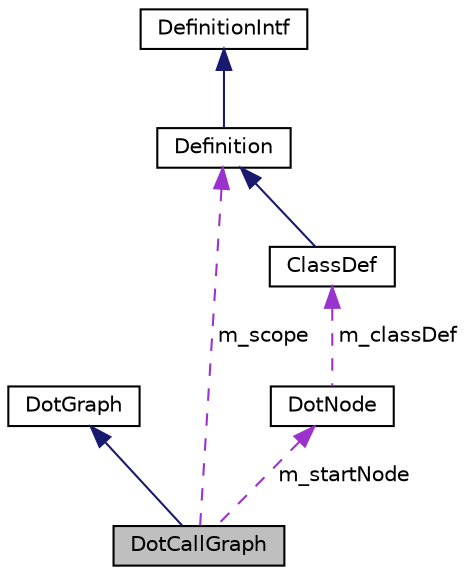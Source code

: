 digraph "DotCallGraph"
{
 // INTERACTIVE_SVG=YES
 // LATEX_PDF_SIZE
  edge [fontname="Helvetica",fontsize="10",labelfontname="Helvetica",labelfontsize="10"];
  node [fontname="Helvetica",fontsize="10",shape=record];
  Node1 [label="DotCallGraph",height=0.2,width=0.4,color="black", fillcolor="grey75", style="filled", fontcolor="black",tooltip="Representation of an call graph."];
  Node2 -> Node1 [dir="back",color="midnightblue",fontsize="10",style="solid",fontname="Helvetica"];
  Node2 [label="DotGraph",height=0.2,width=0.4,color="black", fillcolor="white", style="filled",URL="$d0/d32/class_dot_graph.html",tooltip="A dot graph."];
  Node3 -> Node1 [dir="back",color="darkorchid3",fontsize="10",style="dashed",label=" m_startNode" ,fontname="Helvetica"];
  Node3 [label="DotNode",height=0.2,width=0.4,color="black", fillcolor="white", style="filled",URL="$dd/d7e/class_dot_node.html",tooltip="A node in a dot graph."];
  Node4 -> Node3 [dir="back",color="darkorchid3",fontsize="10",style="dashed",label=" m_classDef" ,fontname="Helvetica"];
  Node4 [label="ClassDef",height=0.2,width=0.4,color="black", fillcolor="white", style="filled",URL="$d1/dcf/class_class_def.html",tooltip="A abstract class representing of a compound symbol."];
  Node5 -> Node4 [dir="back",color="midnightblue",fontsize="10",style="solid",fontname="Helvetica"];
  Node5 [label="Definition",height=0.2,width=0.4,color="black", fillcolor="white", style="filled",URL="$d5/dcc/class_definition.html",tooltip="The common base class of all entity definitions found in the sources."];
  Node6 -> Node5 [dir="back",color="midnightblue",fontsize="10",style="solid",fontname="Helvetica"];
  Node6 [label="DefinitionIntf",height=0.2,width=0.4,color="black", fillcolor="white", style="filled",URL="$d9/d4a/class_definition_intf.html",tooltip="Abstract interface for a Definition or DefinitionList."];
  Node5 -> Node1 [dir="back",color="darkorchid3",fontsize="10",style="dashed",label=" m_scope" ,fontname="Helvetica"];
}
